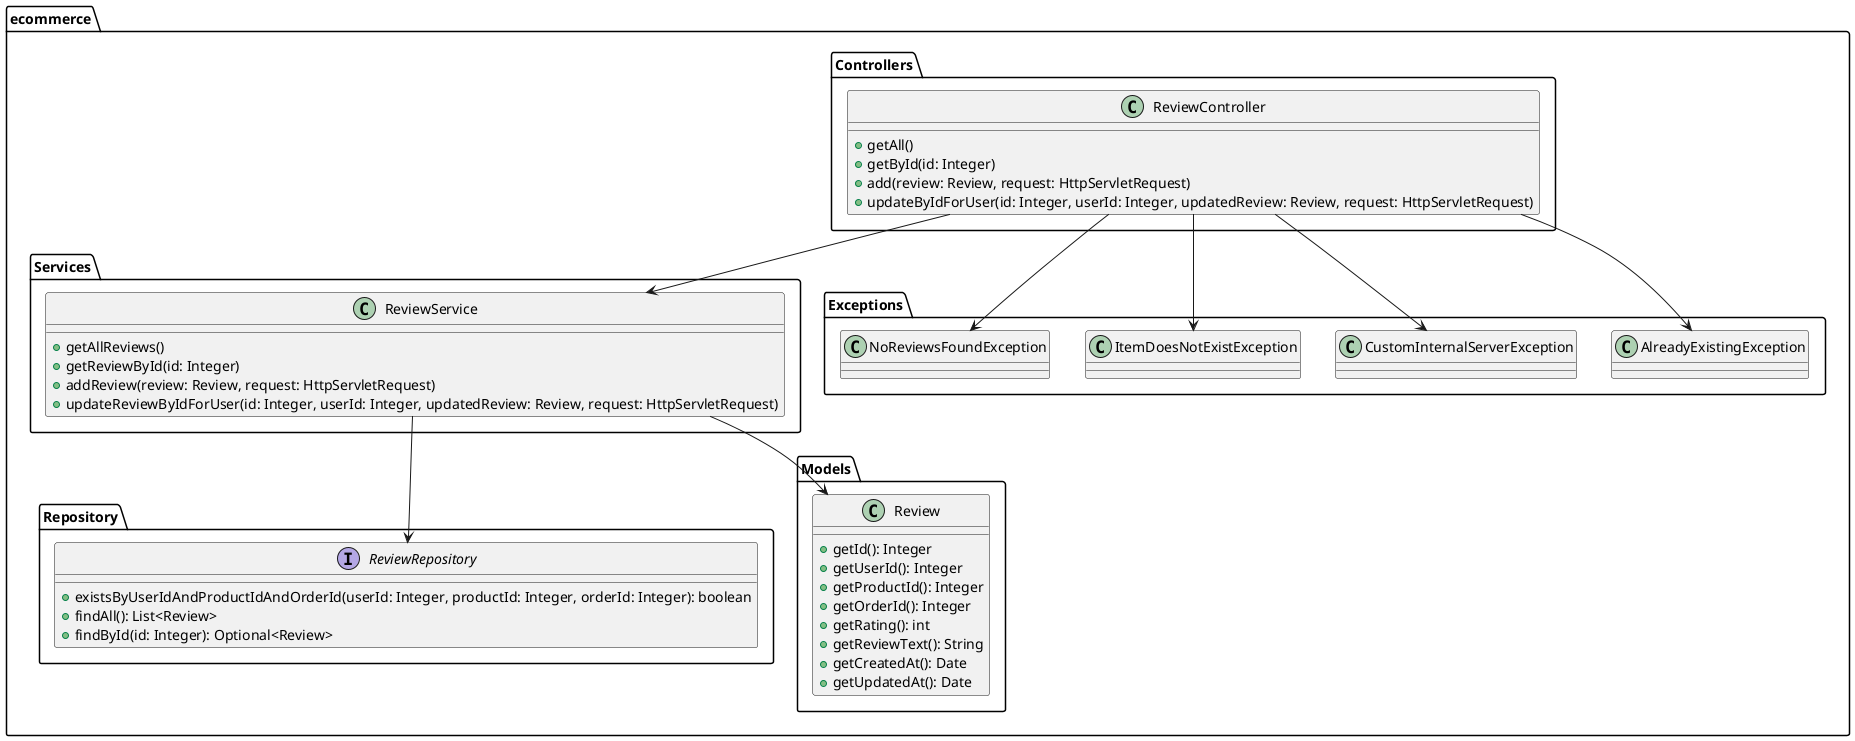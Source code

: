 @startuml

package "ecommerce" {
    package "Controllers" {
        class ReviewController {
            + getAll()
            + getById(id: Integer)
            + add(review: Review, request: HttpServletRequest)
            + updateByIdForUser(id: Integer, userId: Integer, updatedReview: Review, request: HttpServletRequest)
        }
    }

    package "Services" {
        class ReviewService {
            + getAllReviews()
            + getReviewById(id: Integer)
            + addReview(review: Review, request: HttpServletRequest)
            + updateReviewByIdForUser(id: Integer, userId: Integer, updatedReview: Review, request: HttpServletRequest)
        }
    }

    package "Repository" {
        interface ReviewRepository {
            + existsByUserIdAndProductIdAndOrderId(userId: Integer, productId: Integer, orderId: Integer): boolean
            + findAll(): List<Review>
            + findById(id: Integer): Optional<Review>
        }
    }

    package "Models" {
        class Review {
            + getId(): Integer
            + getUserId(): Integer
            + getProductId(): Integer
            + getOrderId(): Integer
            + getRating(): int
            + getReviewText(): String
            + getCreatedAt(): Date
            + getUpdatedAt(): Date
        }
    }

    package "Exceptions" {
        class AlreadyExistingException
        class CustomInternalServerException
        class ItemDoesNotExistException
        class NoReviewsFoundException
    }

    ReviewController --> ReviewService
    ReviewService --> ReviewRepository
    ReviewService --> Models.Review
    ReviewController --> Exceptions.AlreadyExistingException
    ReviewController --> Exceptions.CustomInternalServerException
    ReviewController --> Exceptions.ItemDoesNotExistException
    ReviewController --> Exceptions.NoReviewsFoundException
}

@enduml
